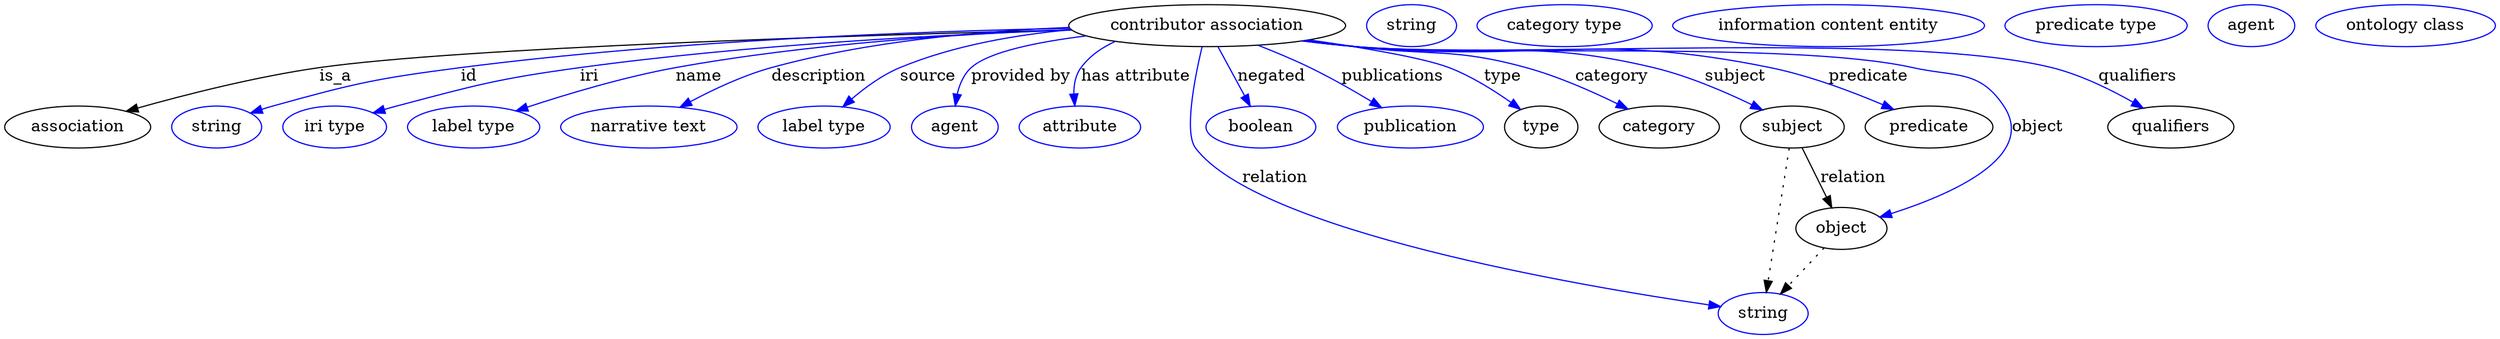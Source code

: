 digraph {
	graph [bb="0,0,2132.1,283"];
	node [label="\N"];
	"contributor association"	[height=0.5,
		label="contributor association",
		pos="1029.4,265",
		width=3.2858];
	association	[height=0.5,
		pos="62.394,178",
		width=1.7332];
	"contributor association" -> association	[label=is_a,
		lp="283.39,221.5",
		pos="e,103.96,191.52 913.25,261.37 731.99,256.79 390.11,246.2 269.39,229 215.52,221.32 155.16,205.94 113.59,194.26"];
	id	[color=blue,
		height=0.5,
		label=string,
		pos="181.39,178",
		width=1.0652];
	"contributor association" -> id	[color=blue,
		label=id,
		lp="397.39,221.5",
		pos="e,210.38,189.99 912.03,262.75 783.49,260.17 571.52,252.39 390.39,229 317.95,219.64 299.77,215.57 229.39,196 226.29,195.14 223.09,\
194.17 219.89,193.15",
		style=solid];
	iri	[color=blue,
		height=0.5,
		label="iri type",
		pos="282.39,178",
		width=1.2277];
	"contributor association" -> iri	[color=blue,
		label=iri,
		lp="500.39,221.5",
		pos="e,315.32,190.14 913.69,261.2 804.61,257.45 636.79,248.78 492.39,229 421.75,219.32 404.32,214.25 335.39,196 332.02,195.11 328.55,\
194.13 325.07,193.11",
		style=solid];
	name	[color=blue,
		height=0.5,
		label="label type",
		pos="401.39,178",
		width=1.5707];
	"contributor association" -> name	[color=blue,
		label=name,
		lp="594.39,221.5",
		pos="e,437.66,191.84 913.09,261.6 820.65,258.12 688.41,249.64 574.39,229 530.57,221.07 481.96,206.48 447.45,195.11",
		style=solid];
	description	[color=blue,
		height=0.5,
		label="narrative text",
		pos="551.39,178",
		width=2.0943];
	"contributor association" -> description	[color=blue,
		label=description,
		lp="696.89,221.5",
		pos="e,578.01,194.9 911.15,263.43 836.84,260.51 739.63,251.95 656.39,229 632.2,222.33 606.74,210.35 586.95,199.78",
		style=solid];
	source	[color=blue,
		height=0.5,
		label="label type",
		pos="701.39,178",
		width=1.5707];
	"contributor association" -> source	[color=blue,
		label=source,
		lp="790.39,221.5",
		pos="e,717.48,195.3 913.06,261.55 866.07,257.27 812.22,248.05 766.39,229 751.23,222.69 736.53,211.92 724.96,201.98",
		style=solid];
	"provided by"	[color=blue,
		height=0.5,
		label=agent,
		pos="813.39,178",
		width=1.0291];
	"contributor association" -> "provided by"	[color=blue,
		label="provided by",
		lp="869.89,221.5",
		pos="e,813.74,196.24 926.06,256.23 884.34,251.06 842.48,242.63 827.39,229 820.93,223.16 817.35,214.6 815.4,206.2",
		style=solid];
	"has attribute"	[color=blue,
		height=0.5,
		label=attribute,
		pos="920.39,178",
		width=1.4443];
	"contributor association" -> "has attribute"	[color=blue,
		label="has attribute",
		lp="968.39,221.5",
		pos="e,916.06,196.35 950.69,251.44 939.26,246.27 928.86,239.05 921.39,229 916.64,222.6 915.17,214.36 915.24,206.43",
		style=solid];
	relation	[color=blue,
		height=0.5,
		label=string,
		pos="1504.4,18",
		width=1.0652];
	"contributor association" -> relation	[color=blue,
		label=relation,
		lp="1087.4,134.5",
		pos="e,1468,23.942 1025,246.69 1018.8,220.71 1009.4,173.27 1019.4,160 1072.9,88.753 1347,41.776 1457.8,25.428",
		style=solid];
	negated	[color=blue,
		height=0.5,
		label=boolean,
		pos="1075.4,178",
		width=1.2999];
	"contributor association" -> negated	[color=blue,
		label=negated,
		lp="1084.4,221.5",
		pos="e,1066.3,195.89 1038.7,246.8 1045.2,234.74 1054.1,218.4 1061.4,204.79",
		style=solid];
	publications	[color=blue,
		height=0.5,
		label=publication,
		pos="1202.4,178",
		width=1.7332];
	"contributor association" -> publications	[color=blue,
		label=publications,
		lp="1188.4,221.5",
		pos="e,1178,194.68 1072.9,248.21 1087.3,242.59 1103.2,235.94 1117.4,229 1135,220.38 1153.9,209.47 1169.3,200.04",
		style=solid];
	type	[height=0.5,
		pos="1314.4,178",
		width=0.86659];
	"contributor association" -> type	[color=blue,
		label=type,
		lp="1282.4,221.5",
		pos="e,1296.9,193.14 1116.6,252.81 1162.9,246.16 1214.6,237.41 1236.4,229 1255,221.8 1273.9,209.81 1288.5,199.38",
		style=solid];
	category	[height=0.5,
		pos="1415.4,178",
		width=1.4263];
	"contributor association" -> category	[color=blue,
		label=category,
		lp="1375.9,221.5",
		pos="e,1388.8,193.43 1115.1,252.51 1129.2,250.65 1143.7,248.76 1157.4,247 1221.8,238.73 1239.8,246.32 1302.4,229 1329.2,221.57 1357.9,\
208.82 1379.6,198.06",
		style=solid];
	subject	[height=0.5,
		pos="1529.4,178",
		width=1.2277];
	"contributor association" -> subject	[color=blue,
		label=subject,
		lp="1481.4,221.5",
		pos="e,1503.5,192.91 1112.6,252.19 1127.5,250.3 1142.9,248.47 1157.4,247 1270,235.54 1301.4,255.44 1411.4,229 1440.5,222.01 1471.6,208.57 \
1494.5,197.38",
		style=solid];
	predicate	[height=0.5,
		pos="1646.4,178",
		width=1.5165];
	"contributor association" -> predicate	[color=blue,
		label=predicate,
		lp="1595.4,221.5",
		pos="e,1616.3,193.15 1111.9,252.04 1127,250.13 1142.7,248.35 1157.4,247 1314.3,232.62 1357.1,260.72 1511.4,229 1544.6,222.16 1580.6,208.51 \
1607.1,197.19",
		style=solid];
	object	[height=0.5,
		pos="1571.4,91",
		width=1.0832];
	"contributor association" -> object	[color=blue,
		label=object,
		lp="1739.4,178",
		pos="e,1604.6,100.82 1111.2,251.97 1126.5,250.05 1142.4,248.27 1157.4,247 1262.9,238.02 1530.1,252.24 1633.4,229 1669.7,220.83 1689.9,\
227.08 1710.4,196 1739.2,152.36 1665.2,120.12 1614.4,103.86",
		style=solid];
	qualifiers	[height=0.5,
		pos="1853.4,178",
		width=1.4985];
	"contributor association" -> qualifiers	[color=blue,
		label=qualifiers,
		lp="1824.9,221.5",
		pos="e,1829.8,194.2 1110.9,251.92 1126.3,249.99 1142.3,248.23 1157.4,247 1289,236.29 1623.2,260.78 1751.4,229 1776,222.9 1801.6,210.3 \
1821.1,199.28",
		style=solid];
	association_type	[color=blue,
		height=0.5,
		label=string,
		pos="1204.4,265",
		width=1.0652];
	association_category	[color=blue,
		height=0.5,
		label="category type",
		pos="1335.4,265",
		width=2.0762];
	subject -> relation	[pos="e,1507.1,36.188 1526.7,159.79 1522.4,132.48 1513.9,78.994 1508.7,46.38",
		style=dotted];
	subject -> object	[label=relation,
		lp="1581.4,134.5",
		pos="e,1563.1,108.76 1537.7,160.21 1543.7,148.1 1551.9,131.53 1558.7,117.76"];
	"contributor association_subject"	[color=blue,
		height=0.5,
		label="information content entity",
		pos="1561.4,265",
		width=3.7011];
	"contributor association_predicate"	[color=blue,
		height=0.5,
		label="predicate type",
		pos="1790.4,265",
		width=2.1665];
	object -> relation	[pos="e,1519.2,34.713 1556.5,74.243 1547.6,64.775 1536.1,52.56 1526.1,42.024",
		style=dotted];
	"contributor association_object"	[color=blue,
		height=0.5,
		label=agent,
		pos="1923.4,265",
		width=1.0291];
	"contributor association_qualifiers"	[color=blue,
		height=0.5,
		label="ontology class",
		pos="2055.4,265",
		width=2.1304];
}
